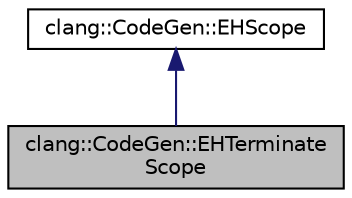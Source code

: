 digraph "clang::CodeGen::EHTerminateScope"
{
 // LATEX_PDF_SIZE
  bgcolor="transparent";
  edge [fontname="Helvetica",fontsize="10",labelfontname="Helvetica",labelfontsize="10"];
  node [fontname="Helvetica",fontsize="10",shape=record];
  Node1 [label="clang::CodeGen::EHTerminate\lScope",height=0.2,width=0.4,color="black", fillcolor="grey75", style="filled", fontcolor="black",tooltip="An exceptions scope which calls std::terminate if any exception reaches it."];
  Node2 -> Node1 [dir="back",color="midnightblue",fontsize="10",style="solid",fontname="Helvetica"];
  Node2 [label="clang::CodeGen::EHScope",height=0.2,width=0.4,color="black",URL="$classclang_1_1CodeGen_1_1EHScope.html",tooltip="A protected scope for zero-cost EH handling."];
}
